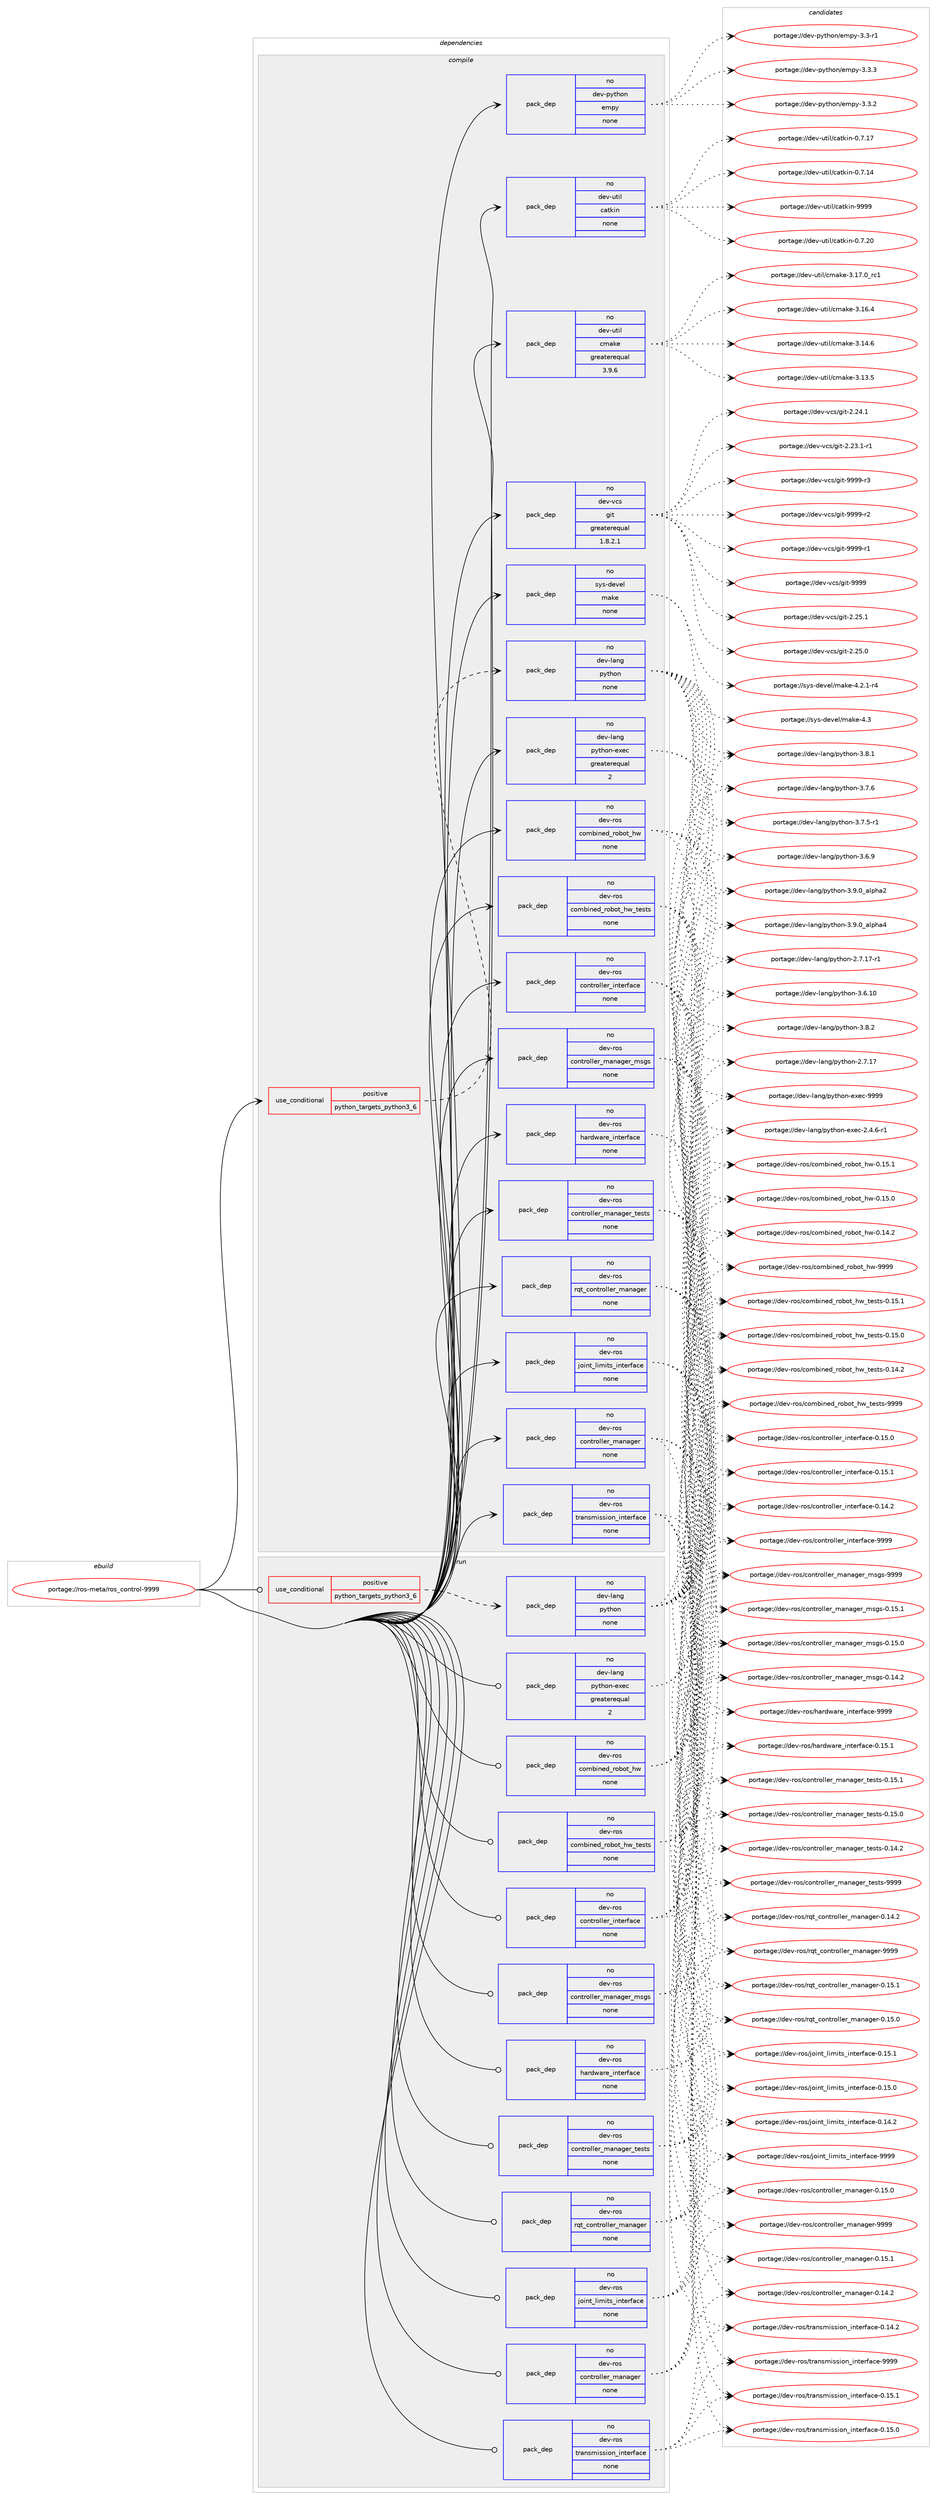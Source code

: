 digraph prolog {

# *************
# Graph options
# *************

newrank=true;
concentrate=true;
compound=true;
graph [rankdir=LR,fontname=Helvetica,fontsize=10,ranksep=1.5];#, ranksep=2.5, nodesep=0.2];
edge  [arrowhead=vee];
node  [fontname=Helvetica,fontsize=10];

# **********
# The ebuild
# **********

subgraph cluster_leftcol {
color=gray;
rank=same;
label=<<i>ebuild</i>>;
id [label="portage://ros-meta/ros_control-9999", color=red, width=4, href="../ros-meta/ros_control-9999.svg"];
}

# ****************
# The dependencies
# ****************

subgraph cluster_midcol {
color=gray;
label=<<i>dependencies</i>>;
subgraph cluster_compile {
fillcolor="#eeeeee";
style=filled;
label=<<i>compile</i>>;
subgraph cond12067 {
dependency60059 [label=<<TABLE BORDER="0" CELLBORDER="1" CELLSPACING="0" CELLPADDING="4"><TR><TD ROWSPAN="3" CELLPADDING="10">use_conditional</TD></TR><TR><TD>positive</TD></TR><TR><TD>python_targets_python3_6</TD></TR></TABLE>>, shape=none, color=red];
subgraph pack46718 {
dependency60060 [label=<<TABLE BORDER="0" CELLBORDER="1" CELLSPACING="0" CELLPADDING="4" WIDTH="220"><TR><TD ROWSPAN="6" CELLPADDING="30">pack_dep</TD></TR><TR><TD WIDTH="110">no</TD></TR><TR><TD>dev-lang</TD></TR><TR><TD>python</TD></TR><TR><TD>none</TD></TR><TR><TD></TD></TR></TABLE>>, shape=none, color=blue];
}
dependency60059:e -> dependency60060:w [weight=20,style="dashed",arrowhead="vee"];
}
id:e -> dependency60059:w [weight=20,style="solid",arrowhead="vee"];
subgraph pack46719 {
dependency60061 [label=<<TABLE BORDER="0" CELLBORDER="1" CELLSPACING="0" CELLPADDING="4" WIDTH="220"><TR><TD ROWSPAN="6" CELLPADDING="30">pack_dep</TD></TR><TR><TD WIDTH="110">no</TD></TR><TR><TD>dev-lang</TD></TR><TR><TD>python-exec</TD></TR><TR><TD>greaterequal</TD></TR><TR><TD>2</TD></TR></TABLE>>, shape=none, color=blue];
}
id:e -> dependency60061:w [weight=20,style="solid",arrowhead="vee"];
subgraph pack46720 {
dependency60062 [label=<<TABLE BORDER="0" CELLBORDER="1" CELLSPACING="0" CELLPADDING="4" WIDTH="220"><TR><TD ROWSPAN="6" CELLPADDING="30">pack_dep</TD></TR><TR><TD WIDTH="110">no</TD></TR><TR><TD>dev-python</TD></TR><TR><TD>empy</TD></TR><TR><TD>none</TD></TR><TR><TD></TD></TR></TABLE>>, shape=none, color=blue];
}
id:e -> dependency60062:w [weight=20,style="solid",arrowhead="vee"];
subgraph pack46721 {
dependency60063 [label=<<TABLE BORDER="0" CELLBORDER="1" CELLSPACING="0" CELLPADDING="4" WIDTH="220"><TR><TD ROWSPAN="6" CELLPADDING="30">pack_dep</TD></TR><TR><TD WIDTH="110">no</TD></TR><TR><TD>dev-ros</TD></TR><TR><TD>combined_robot_hw</TD></TR><TR><TD>none</TD></TR><TR><TD></TD></TR></TABLE>>, shape=none, color=blue];
}
id:e -> dependency60063:w [weight=20,style="solid",arrowhead="vee"];
subgraph pack46722 {
dependency60064 [label=<<TABLE BORDER="0" CELLBORDER="1" CELLSPACING="0" CELLPADDING="4" WIDTH="220"><TR><TD ROWSPAN="6" CELLPADDING="30">pack_dep</TD></TR><TR><TD WIDTH="110">no</TD></TR><TR><TD>dev-ros</TD></TR><TR><TD>combined_robot_hw_tests</TD></TR><TR><TD>none</TD></TR><TR><TD></TD></TR></TABLE>>, shape=none, color=blue];
}
id:e -> dependency60064:w [weight=20,style="solid",arrowhead="vee"];
subgraph pack46723 {
dependency60065 [label=<<TABLE BORDER="0" CELLBORDER="1" CELLSPACING="0" CELLPADDING="4" WIDTH="220"><TR><TD ROWSPAN="6" CELLPADDING="30">pack_dep</TD></TR><TR><TD WIDTH="110">no</TD></TR><TR><TD>dev-ros</TD></TR><TR><TD>controller_interface</TD></TR><TR><TD>none</TD></TR><TR><TD></TD></TR></TABLE>>, shape=none, color=blue];
}
id:e -> dependency60065:w [weight=20,style="solid",arrowhead="vee"];
subgraph pack46724 {
dependency60066 [label=<<TABLE BORDER="0" CELLBORDER="1" CELLSPACING="0" CELLPADDING="4" WIDTH="220"><TR><TD ROWSPAN="6" CELLPADDING="30">pack_dep</TD></TR><TR><TD WIDTH="110">no</TD></TR><TR><TD>dev-ros</TD></TR><TR><TD>controller_manager</TD></TR><TR><TD>none</TD></TR><TR><TD></TD></TR></TABLE>>, shape=none, color=blue];
}
id:e -> dependency60066:w [weight=20,style="solid",arrowhead="vee"];
subgraph pack46725 {
dependency60067 [label=<<TABLE BORDER="0" CELLBORDER="1" CELLSPACING="0" CELLPADDING="4" WIDTH="220"><TR><TD ROWSPAN="6" CELLPADDING="30">pack_dep</TD></TR><TR><TD WIDTH="110">no</TD></TR><TR><TD>dev-ros</TD></TR><TR><TD>controller_manager_msgs</TD></TR><TR><TD>none</TD></TR><TR><TD></TD></TR></TABLE>>, shape=none, color=blue];
}
id:e -> dependency60067:w [weight=20,style="solid",arrowhead="vee"];
subgraph pack46726 {
dependency60068 [label=<<TABLE BORDER="0" CELLBORDER="1" CELLSPACING="0" CELLPADDING="4" WIDTH="220"><TR><TD ROWSPAN="6" CELLPADDING="30">pack_dep</TD></TR><TR><TD WIDTH="110">no</TD></TR><TR><TD>dev-ros</TD></TR><TR><TD>controller_manager_tests</TD></TR><TR><TD>none</TD></TR><TR><TD></TD></TR></TABLE>>, shape=none, color=blue];
}
id:e -> dependency60068:w [weight=20,style="solid",arrowhead="vee"];
subgraph pack46727 {
dependency60069 [label=<<TABLE BORDER="0" CELLBORDER="1" CELLSPACING="0" CELLPADDING="4" WIDTH="220"><TR><TD ROWSPAN="6" CELLPADDING="30">pack_dep</TD></TR><TR><TD WIDTH="110">no</TD></TR><TR><TD>dev-ros</TD></TR><TR><TD>hardware_interface</TD></TR><TR><TD>none</TD></TR><TR><TD></TD></TR></TABLE>>, shape=none, color=blue];
}
id:e -> dependency60069:w [weight=20,style="solid",arrowhead="vee"];
subgraph pack46728 {
dependency60070 [label=<<TABLE BORDER="0" CELLBORDER="1" CELLSPACING="0" CELLPADDING="4" WIDTH="220"><TR><TD ROWSPAN="6" CELLPADDING="30">pack_dep</TD></TR><TR><TD WIDTH="110">no</TD></TR><TR><TD>dev-ros</TD></TR><TR><TD>joint_limits_interface</TD></TR><TR><TD>none</TD></TR><TR><TD></TD></TR></TABLE>>, shape=none, color=blue];
}
id:e -> dependency60070:w [weight=20,style="solid",arrowhead="vee"];
subgraph pack46729 {
dependency60071 [label=<<TABLE BORDER="0" CELLBORDER="1" CELLSPACING="0" CELLPADDING="4" WIDTH="220"><TR><TD ROWSPAN="6" CELLPADDING="30">pack_dep</TD></TR><TR><TD WIDTH="110">no</TD></TR><TR><TD>dev-ros</TD></TR><TR><TD>rqt_controller_manager</TD></TR><TR><TD>none</TD></TR><TR><TD></TD></TR></TABLE>>, shape=none, color=blue];
}
id:e -> dependency60071:w [weight=20,style="solid",arrowhead="vee"];
subgraph pack46730 {
dependency60072 [label=<<TABLE BORDER="0" CELLBORDER="1" CELLSPACING="0" CELLPADDING="4" WIDTH="220"><TR><TD ROWSPAN="6" CELLPADDING="30">pack_dep</TD></TR><TR><TD WIDTH="110">no</TD></TR><TR><TD>dev-ros</TD></TR><TR><TD>transmission_interface</TD></TR><TR><TD>none</TD></TR><TR><TD></TD></TR></TABLE>>, shape=none, color=blue];
}
id:e -> dependency60072:w [weight=20,style="solid",arrowhead="vee"];
subgraph pack46731 {
dependency60073 [label=<<TABLE BORDER="0" CELLBORDER="1" CELLSPACING="0" CELLPADDING="4" WIDTH="220"><TR><TD ROWSPAN="6" CELLPADDING="30">pack_dep</TD></TR><TR><TD WIDTH="110">no</TD></TR><TR><TD>dev-util</TD></TR><TR><TD>catkin</TD></TR><TR><TD>none</TD></TR><TR><TD></TD></TR></TABLE>>, shape=none, color=blue];
}
id:e -> dependency60073:w [weight=20,style="solid",arrowhead="vee"];
subgraph pack46732 {
dependency60074 [label=<<TABLE BORDER="0" CELLBORDER="1" CELLSPACING="0" CELLPADDING="4" WIDTH="220"><TR><TD ROWSPAN="6" CELLPADDING="30">pack_dep</TD></TR><TR><TD WIDTH="110">no</TD></TR><TR><TD>dev-util</TD></TR><TR><TD>cmake</TD></TR><TR><TD>greaterequal</TD></TR><TR><TD>3.9.6</TD></TR></TABLE>>, shape=none, color=blue];
}
id:e -> dependency60074:w [weight=20,style="solid",arrowhead="vee"];
subgraph pack46733 {
dependency60075 [label=<<TABLE BORDER="0" CELLBORDER="1" CELLSPACING="0" CELLPADDING="4" WIDTH="220"><TR><TD ROWSPAN="6" CELLPADDING="30">pack_dep</TD></TR><TR><TD WIDTH="110">no</TD></TR><TR><TD>dev-vcs</TD></TR><TR><TD>git</TD></TR><TR><TD>greaterequal</TD></TR><TR><TD>1.8.2.1</TD></TR></TABLE>>, shape=none, color=blue];
}
id:e -> dependency60075:w [weight=20,style="solid",arrowhead="vee"];
subgraph pack46734 {
dependency60076 [label=<<TABLE BORDER="0" CELLBORDER="1" CELLSPACING="0" CELLPADDING="4" WIDTH="220"><TR><TD ROWSPAN="6" CELLPADDING="30">pack_dep</TD></TR><TR><TD WIDTH="110">no</TD></TR><TR><TD>sys-devel</TD></TR><TR><TD>make</TD></TR><TR><TD>none</TD></TR><TR><TD></TD></TR></TABLE>>, shape=none, color=blue];
}
id:e -> dependency60076:w [weight=20,style="solid",arrowhead="vee"];
}
subgraph cluster_compileandrun {
fillcolor="#eeeeee";
style=filled;
label=<<i>compile and run</i>>;
}
subgraph cluster_run {
fillcolor="#eeeeee";
style=filled;
label=<<i>run</i>>;
subgraph cond12068 {
dependency60077 [label=<<TABLE BORDER="0" CELLBORDER="1" CELLSPACING="0" CELLPADDING="4"><TR><TD ROWSPAN="3" CELLPADDING="10">use_conditional</TD></TR><TR><TD>positive</TD></TR><TR><TD>python_targets_python3_6</TD></TR></TABLE>>, shape=none, color=red];
subgraph pack46735 {
dependency60078 [label=<<TABLE BORDER="0" CELLBORDER="1" CELLSPACING="0" CELLPADDING="4" WIDTH="220"><TR><TD ROWSPAN="6" CELLPADDING="30">pack_dep</TD></TR><TR><TD WIDTH="110">no</TD></TR><TR><TD>dev-lang</TD></TR><TR><TD>python</TD></TR><TR><TD>none</TD></TR><TR><TD></TD></TR></TABLE>>, shape=none, color=blue];
}
dependency60077:e -> dependency60078:w [weight=20,style="dashed",arrowhead="vee"];
}
id:e -> dependency60077:w [weight=20,style="solid",arrowhead="odot"];
subgraph pack46736 {
dependency60079 [label=<<TABLE BORDER="0" CELLBORDER="1" CELLSPACING="0" CELLPADDING="4" WIDTH="220"><TR><TD ROWSPAN="6" CELLPADDING="30">pack_dep</TD></TR><TR><TD WIDTH="110">no</TD></TR><TR><TD>dev-lang</TD></TR><TR><TD>python-exec</TD></TR><TR><TD>greaterequal</TD></TR><TR><TD>2</TD></TR></TABLE>>, shape=none, color=blue];
}
id:e -> dependency60079:w [weight=20,style="solid",arrowhead="odot"];
subgraph pack46737 {
dependency60080 [label=<<TABLE BORDER="0" CELLBORDER="1" CELLSPACING="0" CELLPADDING="4" WIDTH="220"><TR><TD ROWSPAN="6" CELLPADDING="30">pack_dep</TD></TR><TR><TD WIDTH="110">no</TD></TR><TR><TD>dev-ros</TD></TR><TR><TD>combined_robot_hw</TD></TR><TR><TD>none</TD></TR><TR><TD></TD></TR></TABLE>>, shape=none, color=blue];
}
id:e -> dependency60080:w [weight=20,style="solid",arrowhead="odot"];
subgraph pack46738 {
dependency60081 [label=<<TABLE BORDER="0" CELLBORDER="1" CELLSPACING="0" CELLPADDING="4" WIDTH="220"><TR><TD ROWSPAN="6" CELLPADDING="30">pack_dep</TD></TR><TR><TD WIDTH="110">no</TD></TR><TR><TD>dev-ros</TD></TR><TR><TD>combined_robot_hw_tests</TD></TR><TR><TD>none</TD></TR><TR><TD></TD></TR></TABLE>>, shape=none, color=blue];
}
id:e -> dependency60081:w [weight=20,style="solid",arrowhead="odot"];
subgraph pack46739 {
dependency60082 [label=<<TABLE BORDER="0" CELLBORDER="1" CELLSPACING="0" CELLPADDING="4" WIDTH="220"><TR><TD ROWSPAN="6" CELLPADDING="30">pack_dep</TD></TR><TR><TD WIDTH="110">no</TD></TR><TR><TD>dev-ros</TD></TR><TR><TD>controller_interface</TD></TR><TR><TD>none</TD></TR><TR><TD></TD></TR></TABLE>>, shape=none, color=blue];
}
id:e -> dependency60082:w [weight=20,style="solid",arrowhead="odot"];
subgraph pack46740 {
dependency60083 [label=<<TABLE BORDER="0" CELLBORDER="1" CELLSPACING="0" CELLPADDING="4" WIDTH="220"><TR><TD ROWSPAN="6" CELLPADDING="30">pack_dep</TD></TR><TR><TD WIDTH="110">no</TD></TR><TR><TD>dev-ros</TD></TR><TR><TD>controller_manager</TD></TR><TR><TD>none</TD></TR><TR><TD></TD></TR></TABLE>>, shape=none, color=blue];
}
id:e -> dependency60083:w [weight=20,style="solid",arrowhead="odot"];
subgraph pack46741 {
dependency60084 [label=<<TABLE BORDER="0" CELLBORDER="1" CELLSPACING="0" CELLPADDING="4" WIDTH="220"><TR><TD ROWSPAN="6" CELLPADDING="30">pack_dep</TD></TR><TR><TD WIDTH="110">no</TD></TR><TR><TD>dev-ros</TD></TR><TR><TD>controller_manager_msgs</TD></TR><TR><TD>none</TD></TR><TR><TD></TD></TR></TABLE>>, shape=none, color=blue];
}
id:e -> dependency60084:w [weight=20,style="solid",arrowhead="odot"];
subgraph pack46742 {
dependency60085 [label=<<TABLE BORDER="0" CELLBORDER="1" CELLSPACING="0" CELLPADDING="4" WIDTH="220"><TR><TD ROWSPAN="6" CELLPADDING="30">pack_dep</TD></TR><TR><TD WIDTH="110">no</TD></TR><TR><TD>dev-ros</TD></TR><TR><TD>controller_manager_tests</TD></TR><TR><TD>none</TD></TR><TR><TD></TD></TR></TABLE>>, shape=none, color=blue];
}
id:e -> dependency60085:w [weight=20,style="solid",arrowhead="odot"];
subgraph pack46743 {
dependency60086 [label=<<TABLE BORDER="0" CELLBORDER="1" CELLSPACING="0" CELLPADDING="4" WIDTH="220"><TR><TD ROWSPAN="6" CELLPADDING="30">pack_dep</TD></TR><TR><TD WIDTH="110">no</TD></TR><TR><TD>dev-ros</TD></TR><TR><TD>hardware_interface</TD></TR><TR><TD>none</TD></TR><TR><TD></TD></TR></TABLE>>, shape=none, color=blue];
}
id:e -> dependency60086:w [weight=20,style="solid",arrowhead="odot"];
subgraph pack46744 {
dependency60087 [label=<<TABLE BORDER="0" CELLBORDER="1" CELLSPACING="0" CELLPADDING="4" WIDTH="220"><TR><TD ROWSPAN="6" CELLPADDING="30">pack_dep</TD></TR><TR><TD WIDTH="110">no</TD></TR><TR><TD>dev-ros</TD></TR><TR><TD>joint_limits_interface</TD></TR><TR><TD>none</TD></TR><TR><TD></TD></TR></TABLE>>, shape=none, color=blue];
}
id:e -> dependency60087:w [weight=20,style="solid",arrowhead="odot"];
subgraph pack46745 {
dependency60088 [label=<<TABLE BORDER="0" CELLBORDER="1" CELLSPACING="0" CELLPADDING="4" WIDTH="220"><TR><TD ROWSPAN="6" CELLPADDING="30">pack_dep</TD></TR><TR><TD WIDTH="110">no</TD></TR><TR><TD>dev-ros</TD></TR><TR><TD>rqt_controller_manager</TD></TR><TR><TD>none</TD></TR><TR><TD></TD></TR></TABLE>>, shape=none, color=blue];
}
id:e -> dependency60088:w [weight=20,style="solid",arrowhead="odot"];
subgraph pack46746 {
dependency60089 [label=<<TABLE BORDER="0" CELLBORDER="1" CELLSPACING="0" CELLPADDING="4" WIDTH="220"><TR><TD ROWSPAN="6" CELLPADDING="30">pack_dep</TD></TR><TR><TD WIDTH="110">no</TD></TR><TR><TD>dev-ros</TD></TR><TR><TD>transmission_interface</TD></TR><TR><TD>none</TD></TR><TR><TD></TD></TR></TABLE>>, shape=none, color=blue];
}
id:e -> dependency60089:w [weight=20,style="solid",arrowhead="odot"];
}
}

# **************
# The candidates
# **************

subgraph cluster_choices {
rank=same;
color=gray;
label=<<i>candidates</i>>;

subgraph choice46718 {
color=black;
nodesep=1;
choice10010111845108971101034711212111610411111045514657464895971081121049752 [label="portage://dev-lang/python-3.9.0_alpha4", color=red, width=4,href="../dev-lang/python-3.9.0_alpha4.svg"];
choice10010111845108971101034711212111610411111045514657464895971081121049750 [label="portage://dev-lang/python-3.9.0_alpha2", color=red, width=4,href="../dev-lang/python-3.9.0_alpha2.svg"];
choice100101118451089711010347112121116104111110455146564650 [label="portage://dev-lang/python-3.8.2", color=red, width=4,href="../dev-lang/python-3.8.2.svg"];
choice100101118451089711010347112121116104111110455146564649 [label="portage://dev-lang/python-3.8.1", color=red, width=4,href="../dev-lang/python-3.8.1.svg"];
choice100101118451089711010347112121116104111110455146554654 [label="portage://dev-lang/python-3.7.6", color=red, width=4,href="../dev-lang/python-3.7.6.svg"];
choice1001011184510897110103471121211161041111104551465546534511449 [label="portage://dev-lang/python-3.7.5-r1", color=red, width=4,href="../dev-lang/python-3.7.5-r1.svg"];
choice100101118451089711010347112121116104111110455146544657 [label="portage://dev-lang/python-3.6.9", color=red, width=4,href="../dev-lang/python-3.6.9.svg"];
choice10010111845108971101034711212111610411111045514654464948 [label="portage://dev-lang/python-3.6.10", color=red, width=4,href="../dev-lang/python-3.6.10.svg"];
choice100101118451089711010347112121116104111110455046554649554511449 [label="portage://dev-lang/python-2.7.17-r1", color=red, width=4,href="../dev-lang/python-2.7.17-r1.svg"];
choice10010111845108971101034711212111610411111045504655464955 [label="portage://dev-lang/python-2.7.17", color=red, width=4,href="../dev-lang/python-2.7.17.svg"];
dependency60060:e -> choice10010111845108971101034711212111610411111045514657464895971081121049752:w [style=dotted,weight="100"];
dependency60060:e -> choice10010111845108971101034711212111610411111045514657464895971081121049750:w [style=dotted,weight="100"];
dependency60060:e -> choice100101118451089711010347112121116104111110455146564650:w [style=dotted,weight="100"];
dependency60060:e -> choice100101118451089711010347112121116104111110455146564649:w [style=dotted,weight="100"];
dependency60060:e -> choice100101118451089711010347112121116104111110455146554654:w [style=dotted,weight="100"];
dependency60060:e -> choice1001011184510897110103471121211161041111104551465546534511449:w [style=dotted,weight="100"];
dependency60060:e -> choice100101118451089711010347112121116104111110455146544657:w [style=dotted,weight="100"];
dependency60060:e -> choice10010111845108971101034711212111610411111045514654464948:w [style=dotted,weight="100"];
dependency60060:e -> choice100101118451089711010347112121116104111110455046554649554511449:w [style=dotted,weight="100"];
dependency60060:e -> choice10010111845108971101034711212111610411111045504655464955:w [style=dotted,weight="100"];
}
subgraph choice46719 {
color=black;
nodesep=1;
choice10010111845108971101034711212111610411111045101120101994557575757 [label="portage://dev-lang/python-exec-9999", color=red, width=4,href="../dev-lang/python-exec-9999.svg"];
choice10010111845108971101034711212111610411111045101120101994550465246544511449 [label="portage://dev-lang/python-exec-2.4.6-r1", color=red, width=4,href="../dev-lang/python-exec-2.4.6-r1.svg"];
dependency60061:e -> choice10010111845108971101034711212111610411111045101120101994557575757:w [style=dotted,weight="100"];
dependency60061:e -> choice10010111845108971101034711212111610411111045101120101994550465246544511449:w [style=dotted,weight="100"];
}
subgraph choice46720 {
color=black;
nodesep=1;
choice1001011184511212111610411111047101109112121455146514651 [label="portage://dev-python/empy-3.3.3", color=red, width=4,href="../dev-python/empy-3.3.3.svg"];
choice1001011184511212111610411111047101109112121455146514650 [label="portage://dev-python/empy-3.3.2", color=red, width=4,href="../dev-python/empy-3.3.2.svg"];
choice1001011184511212111610411111047101109112121455146514511449 [label="portage://dev-python/empy-3.3-r1", color=red, width=4,href="../dev-python/empy-3.3-r1.svg"];
dependency60062:e -> choice1001011184511212111610411111047101109112121455146514651:w [style=dotted,weight="100"];
dependency60062:e -> choice1001011184511212111610411111047101109112121455146514650:w [style=dotted,weight="100"];
dependency60062:e -> choice1001011184511212111610411111047101109112121455146514511449:w [style=dotted,weight="100"];
}
subgraph choice46721 {
color=black;
nodesep=1;
choice100101118451141111154799111109981051101011009511411198111116951041194557575757 [label="portage://dev-ros/combined_robot_hw-9999", color=red, width=4,href="../dev-ros/combined_robot_hw-9999.svg"];
choice1001011184511411111547991111099810511010110095114111981111169510411945484649534649 [label="portage://dev-ros/combined_robot_hw-0.15.1", color=red, width=4,href="../dev-ros/combined_robot_hw-0.15.1.svg"];
choice1001011184511411111547991111099810511010110095114111981111169510411945484649534648 [label="portage://dev-ros/combined_robot_hw-0.15.0", color=red, width=4,href="../dev-ros/combined_robot_hw-0.15.0.svg"];
choice1001011184511411111547991111099810511010110095114111981111169510411945484649524650 [label="portage://dev-ros/combined_robot_hw-0.14.2", color=red, width=4,href="../dev-ros/combined_robot_hw-0.14.2.svg"];
dependency60063:e -> choice100101118451141111154799111109981051101011009511411198111116951041194557575757:w [style=dotted,weight="100"];
dependency60063:e -> choice1001011184511411111547991111099810511010110095114111981111169510411945484649534649:w [style=dotted,weight="100"];
dependency60063:e -> choice1001011184511411111547991111099810511010110095114111981111169510411945484649534648:w [style=dotted,weight="100"];
dependency60063:e -> choice1001011184511411111547991111099810511010110095114111981111169510411945484649524650:w [style=dotted,weight="100"];
}
subgraph choice46722 {
color=black;
nodesep=1;
choice10010111845114111115479911110998105110101100951141119811111695104119951161011151161154557575757 [label="portage://dev-ros/combined_robot_hw_tests-9999", color=red, width=4,href="../dev-ros/combined_robot_hw_tests-9999.svg"];
choice100101118451141111154799111109981051101011009511411198111116951041199511610111511611545484649534649 [label="portage://dev-ros/combined_robot_hw_tests-0.15.1", color=red, width=4,href="../dev-ros/combined_robot_hw_tests-0.15.1.svg"];
choice100101118451141111154799111109981051101011009511411198111116951041199511610111511611545484649534648 [label="portage://dev-ros/combined_robot_hw_tests-0.15.0", color=red, width=4,href="../dev-ros/combined_robot_hw_tests-0.15.0.svg"];
choice100101118451141111154799111109981051101011009511411198111116951041199511610111511611545484649524650 [label="portage://dev-ros/combined_robot_hw_tests-0.14.2", color=red, width=4,href="../dev-ros/combined_robot_hw_tests-0.14.2.svg"];
dependency60064:e -> choice10010111845114111115479911110998105110101100951141119811111695104119951161011151161154557575757:w [style=dotted,weight="100"];
dependency60064:e -> choice100101118451141111154799111109981051101011009511411198111116951041199511610111511611545484649534649:w [style=dotted,weight="100"];
dependency60064:e -> choice100101118451141111154799111109981051101011009511411198111116951041199511610111511611545484649534648:w [style=dotted,weight="100"];
dependency60064:e -> choice100101118451141111154799111109981051101011009511411198111116951041199511610111511611545484649524650:w [style=dotted,weight="100"];
}
subgraph choice46723 {
color=black;
nodesep=1;
choice1001011184511411111547991111101161141111081081011149510511011610111410297991014557575757 [label="portage://dev-ros/controller_interface-9999", color=red, width=4,href="../dev-ros/controller_interface-9999.svg"];
choice10010111845114111115479911111011611411110810810111495105110116101114102979910145484649534649 [label="portage://dev-ros/controller_interface-0.15.1", color=red, width=4,href="../dev-ros/controller_interface-0.15.1.svg"];
choice10010111845114111115479911111011611411110810810111495105110116101114102979910145484649534648 [label="portage://dev-ros/controller_interface-0.15.0", color=red, width=4,href="../dev-ros/controller_interface-0.15.0.svg"];
choice10010111845114111115479911111011611411110810810111495105110116101114102979910145484649524650 [label="portage://dev-ros/controller_interface-0.14.2", color=red, width=4,href="../dev-ros/controller_interface-0.14.2.svg"];
dependency60065:e -> choice1001011184511411111547991111101161141111081081011149510511011610111410297991014557575757:w [style=dotted,weight="100"];
dependency60065:e -> choice10010111845114111115479911111011611411110810810111495105110116101114102979910145484649534649:w [style=dotted,weight="100"];
dependency60065:e -> choice10010111845114111115479911111011611411110810810111495105110116101114102979910145484649534648:w [style=dotted,weight="100"];
dependency60065:e -> choice10010111845114111115479911111011611411110810810111495105110116101114102979910145484649524650:w [style=dotted,weight="100"];
}
subgraph choice46724 {
color=black;
nodesep=1;
choice1001011184511411111547991111101161141111081081011149510997110971031011144557575757 [label="portage://dev-ros/controller_manager-9999", color=red, width=4,href="../dev-ros/controller_manager-9999.svg"];
choice10010111845114111115479911111011611411110810810111495109971109710310111445484649534649 [label="portage://dev-ros/controller_manager-0.15.1", color=red, width=4,href="../dev-ros/controller_manager-0.15.1.svg"];
choice10010111845114111115479911111011611411110810810111495109971109710310111445484649534648 [label="portage://dev-ros/controller_manager-0.15.0", color=red, width=4,href="../dev-ros/controller_manager-0.15.0.svg"];
choice10010111845114111115479911111011611411110810810111495109971109710310111445484649524650 [label="portage://dev-ros/controller_manager-0.14.2", color=red, width=4,href="../dev-ros/controller_manager-0.14.2.svg"];
dependency60066:e -> choice1001011184511411111547991111101161141111081081011149510997110971031011144557575757:w [style=dotted,weight="100"];
dependency60066:e -> choice10010111845114111115479911111011611411110810810111495109971109710310111445484649534649:w [style=dotted,weight="100"];
dependency60066:e -> choice10010111845114111115479911111011611411110810810111495109971109710310111445484649534648:w [style=dotted,weight="100"];
dependency60066:e -> choice10010111845114111115479911111011611411110810810111495109971109710310111445484649524650:w [style=dotted,weight="100"];
}
subgraph choice46725 {
color=black;
nodesep=1;
choice100101118451141111154799111110116114111108108101114951099711097103101114951091151031154557575757 [label="portage://dev-ros/controller_manager_msgs-9999", color=red, width=4,href="../dev-ros/controller_manager_msgs-9999.svg"];
choice1001011184511411111547991111101161141111081081011149510997110971031011149510911510311545484649534649 [label="portage://dev-ros/controller_manager_msgs-0.15.1", color=red, width=4,href="../dev-ros/controller_manager_msgs-0.15.1.svg"];
choice1001011184511411111547991111101161141111081081011149510997110971031011149510911510311545484649534648 [label="portage://dev-ros/controller_manager_msgs-0.15.0", color=red, width=4,href="../dev-ros/controller_manager_msgs-0.15.0.svg"];
choice1001011184511411111547991111101161141111081081011149510997110971031011149510911510311545484649524650 [label="portage://dev-ros/controller_manager_msgs-0.14.2", color=red, width=4,href="../dev-ros/controller_manager_msgs-0.14.2.svg"];
dependency60067:e -> choice100101118451141111154799111110116114111108108101114951099711097103101114951091151031154557575757:w [style=dotted,weight="100"];
dependency60067:e -> choice1001011184511411111547991111101161141111081081011149510997110971031011149510911510311545484649534649:w [style=dotted,weight="100"];
dependency60067:e -> choice1001011184511411111547991111101161141111081081011149510997110971031011149510911510311545484649534648:w [style=dotted,weight="100"];
dependency60067:e -> choice1001011184511411111547991111101161141111081081011149510997110971031011149510911510311545484649524650:w [style=dotted,weight="100"];
}
subgraph choice46726 {
color=black;
nodesep=1;
choice100101118451141111154799111110116114111108108101114951099711097103101114951161011151161154557575757 [label="portage://dev-ros/controller_manager_tests-9999", color=red, width=4,href="../dev-ros/controller_manager_tests-9999.svg"];
choice1001011184511411111547991111101161141111081081011149510997110971031011149511610111511611545484649534649 [label="portage://dev-ros/controller_manager_tests-0.15.1", color=red, width=4,href="../dev-ros/controller_manager_tests-0.15.1.svg"];
choice1001011184511411111547991111101161141111081081011149510997110971031011149511610111511611545484649534648 [label="portage://dev-ros/controller_manager_tests-0.15.0", color=red, width=4,href="../dev-ros/controller_manager_tests-0.15.0.svg"];
choice1001011184511411111547991111101161141111081081011149510997110971031011149511610111511611545484649524650 [label="portage://dev-ros/controller_manager_tests-0.14.2", color=red, width=4,href="../dev-ros/controller_manager_tests-0.14.2.svg"];
dependency60068:e -> choice100101118451141111154799111110116114111108108101114951099711097103101114951161011151161154557575757:w [style=dotted,weight="100"];
dependency60068:e -> choice1001011184511411111547991111101161141111081081011149510997110971031011149511610111511611545484649534649:w [style=dotted,weight="100"];
dependency60068:e -> choice1001011184511411111547991111101161141111081081011149510997110971031011149511610111511611545484649534648:w [style=dotted,weight="100"];
dependency60068:e -> choice1001011184511411111547991111101161141111081081011149510997110971031011149511610111511611545484649524650:w [style=dotted,weight="100"];
}
subgraph choice46727 {
color=black;
nodesep=1;
choice100101118451141111154710497114100119971141019510511011610111410297991014557575757 [label="portage://dev-ros/hardware_interface-9999", color=red, width=4,href="../dev-ros/hardware_interface-9999.svg"];
choice1001011184511411111547104971141001199711410195105110116101114102979910145484649534649 [label="portage://dev-ros/hardware_interface-0.15.1", color=red, width=4,href="../dev-ros/hardware_interface-0.15.1.svg"];
dependency60069:e -> choice100101118451141111154710497114100119971141019510511011610111410297991014557575757:w [style=dotted,weight="100"];
dependency60069:e -> choice1001011184511411111547104971141001199711410195105110116101114102979910145484649534649:w [style=dotted,weight="100"];
}
subgraph choice46728 {
color=black;
nodesep=1;
choice1001011184511411111547106111105110116951081051091051161159510511011610111410297991014557575757 [label="portage://dev-ros/joint_limits_interface-9999", color=red, width=4,href="../dev-ros/joint_limits_interface-9999.svg"];
choice10010111845114111115471061111051101169510810510910511611595105110116101114102979910145484649534649 [label="portage://dev-ros/joint_limits_interface-0.15.1", color=red, width=4,href="../dev-ros/joint_limits_interface-0.15.1.svg"];
choice10010111845114111115471061111051101169510810510910511611595105110116101114102979910145484649534648 [label="portage://dev-ros/joint_limits_interface-0.15.0", color=red, width=4,href="../dev-ros/joint_limits_interface-0.15.0.svg"];
choice10010111845114111115471061111051101169510810510910511611595105110116101114102979910145484649524650 [label="portage://dev-ros/joint_limits_interface-0.14.2", color=red, width=4,href="../dev-ros/joint_limits_interface-0.14.2.svg"];
dependency60070:e -> choice1001011184511411111547106111105110116951081051091051161159510511011610111410297991014557575757:w [style=dotted,weight="100"];
dependency60070:e -> choice10010111845114111115471061111051101169510810510910511611595105110116101114102979910145484649534649:w [style=dotted,weight="100"];
dependency60070:e -> choice10010111845114111115471061111051101169510810510910511611595105110116101114102979910145484649534648:w [style=dotted,weight="100"];
dependency60070:e -> choice10010111845114111115471061111051101169510810510910511611595105110116101114102979910145484649524650:w [style=dotted,weight="100"];
}
subgraph choice46729 {
color=black;
nodesep=1;
choice100101118451141111154711411311695991111101161141111081081011149510997110971031011144557575757 [label="portage://dev-ros/rqt_controller_manager-9999", color=red, width=4,href="../dev-ros/rqt_controller_manager-9999.svg"];
choice1001011184511411111547114113116959911111011611411110810810111495109971109710310111445484649534649 [label="portage://dev-ros/rqt_controller_manager-0.15.1", color=red, width=4,href="../dev-ros/rqt_controller_manager-0.15.1.svg"];
choice1001011184511411111547114113116959911111011611411110810810111495109971109710310111445484649534648 [label="portage://dev-ros/rqt_controller_manager-0.15.0", color=red, width=4,href="../dev-ros/rqt_controller_manager-0.15.0.svg"];
choice1001011184511411111547114113116959911111011611411110810810111495109971109710310111445484649524650 [label="portage://dev-ros/rqt_controller_manager-0.14.2", color=red, width=4,href="../dev-ros/rqt_controller_manager-0.14.2.svg"];
dependency60071:e -> choice100101118451141111154711411311695991111101161141111081081011149510997110971031011144557575757:w [style=dotted,weight="100"];
dependency60071:e -> choice1001011184511411111547114113116959911111011611411110810810111495109971109710310111445484649534649:w [style=dotted,weight="100"];
dependency60071:e -> choice1001011184511411111547114113116959911111011611411110810810111495109971109710310111445484649534648:w [style=dotted,weight="100"];
dependency60071:e -> choice1001011184511411111547114113116959911111011611411110810810111495109971109710310111445484649524650:w [style=dotted,weight="100"];
}
subgraph choice46730 {
color=black;
nodesep=1;
choice1001011184511411111547116114971101151091051151151051111109510511011610111410297991014557575757 [label="portage://dev-ros/transmission_interface-9999", color=red, width=4,href="../dev-ros/transmission_interface-9999.svg"];
choice10010111845114111115471161149711011510910511511510511111095105110116101114102979910145484649534649 [label="portage://dev-ros/transmission_interface-0.15.1", color=red, width=4,href="../dev-ros/transmission_interface-0.15.1.svg"];
choice10010111845114111115471161149711011510910511511510511111095105110116101114102979910145484649534648 [label="portage://dev-ros/transmission_interface-0.15.0", color=red, width=4,href="../dev-ros/transmission_interface-0.15.0.svg"];
choice10010111845114111115471161149711011510910511511510511111095105110116101114102979910145484649524650 [label="portage://dev-ros/transmission_interface-0.14.2", color=red, width=4,href="../dev-ros/transmission_interface-0.14.2.svg"];
dependency60072:e -> choice1001011184511411111547116114971101151091051151151051111109510511011610111410297991014557575757:w [style=dotted,weight="100"];
dependency60072:e -> choice10010111845114111115471161149711011510910511511510511111095105110116101114102979910145484649534649:w [style=dotted,weight="100"];
dependency60072:e -> choice10010111845114111115471161149711011510910511511510511111095105110116101114102979910145484649534648:w [style=dotted,weight="100"];
dependency60072:e -> choice10010111845114111115471161149711011510910511511510511111095105110116101114102979910145484649524650:w [style=dotted,weight="100"];
}
subgraph choice46731 {
color=black;
nodesep=1;
choice100101118451171161051084799971161071051104557575757 [label="portage://dev-util/catkin-9999", color=red, width=4,href="../dev-util/catkin-9999.svg"];
choice1001011184511711610510847999711610710511045484655465048 [label="portage://dev-util/catkin-0.7.20", color=red, width=4,href="../dev-util/catkin-0.7.20.svg"];
choice1001011184511711610510847999711610710511045484655464955 [label="portage://dev-util/catkin-0.7.17", color=red, width=4,href="../dev-util/catkin-0.7.17.svg"];
choice1001011184511711610510847999711610710511045484655464952 [label="portage://dev-util/catkin-0.7.14", color=red, width=4,href="../dev-util/catkin-0.7.14.svg"];
dependency60073:e -> choice100101118451171161051084799971161071051104557575757:w [style=dotted,weight="100"];
dependency60073:e -> choice1001011184511711610510847999711610710511045484655465048:w [style=dotted,weight="100"];
dependency60073:e -> choice1001011184511711610510847999711610710511045484655464955:w [style=dotted,weight="100"];
dependency60073:e -> choice1001011184511711610510847999711610710511045484655464952:w [style=dotted,weight="100"];
}
subgraph choice46732 {
color=black;
nodesep=1;
choice1001011184511711610510847991099710710145514649554648951149949 [label="portage://dev-util/cmake-3.17.0_rc1", color=red, width=4,href="../dev-util/cmake-3.17.0_rc1.svg"];
choice1001011184511711610510847991099710710145514649544652 [label="portage://dev-util/cmake-3.16.4", color=red, width=4,href="../dev-util/cmake-3.16.4.svg"];
choice1001011184511711610510847991099710710145514649524654 [label="portage://dev-util/cmake-3.14.6", color=red, width=4,href="../dev-util/cmake-3.14.6.svg"];
choice1001011184511711610510847991099710710145514649514653 [label="portage://dev-util/cmake-3.13.5", color=red, width=4,href="../dev-util/cmake-3.13.5.svg"];
dependency60074:e -> choice1001011184511711610510847991099710710145514649554648951149949:w [style=dotted,weight="100"];
dependency60074:e -> choice1001011184511711610510847991099710710145514649544652:w [style=dotted,weight="100"];
dependency60074:e -> choice1001011184511711610510847991099710710145514649524654:w [style=dotted,weight="100"];
dependency60074:e -> choice1001011184511711610510847991099710710145514649514653:w [style=dotted,weight="100"];
}
subgraph choice46733 {
color=black;
nodesep=1;
choice10010111845118991154710310511645575757574511451 [label="portage://dev-vcs/git-9999-r3", color=red, width=4,href="../dev-vcs/git-9999-r3.svg"];
choice10010111845118991154710310511645575757574511450 [label="portage://dev-vcs/git-9999-r2", color=red, width=4,href="../dev-vcs/git-9999-r2.svg"];
choice10010111845118991154710310511645575757574511449 [label="portage://dev-vcs/git-9999-r1", color=red, width=4,href="../dev-vcs/git-9999-r1.svg"];
choice1001011184511899115471031051164557575757 [label="portage://dev-vcs/git-9999", color=red, width=4,href="../dev-vcs/git-9999.svg"];
choice10010111845118991154710310511645504650534649 [label="portage://dev-vcs/git-2.25.1", color=red, width=4,href="../dev-vcs/git-2.25.1.svg"];
choice10010111845118991154710310511645504650534648 [label="portage://dev-vcs/git-2.25.0", color=red, width=4,href="../dev-vcs/git-2.25.0.svg"];
choice10010111845118991154710310511645504650524649 [label="portage://dev-vcs/git-2.24.1", color=red, width=4,href="../dev-vcs/git-2.24.1.svg"];
choice100101118451189911547103105116455046505146494511449 [label="portage://dev-vcs/git-2.23.1-r1", color=red, width=4,href="../dev-vcs/git-2.23.1-r1.svg"];
dependency60075:e -> choice10010111845118991154710310511645575757574511451:w [style=dotted,weight="100"];
dependency60075:e -> choice10010111845118991154710310511645575757574511450:w [style=dotted,weight="100"];
dependency60075:e -> choice10010111845118991154710310511645575757574511449:w [style=dotted,weight="100"];
dependency60075:e -> choice1001011184511899115471031051164557575757:w [style=dotted,weight="100"];
dependency60075:e -> choice10010111845118991154710310511645504650534649:w [style=dotted,weight="100"];
dependency60075:e -> choice10010111845118991154710310511645504650534648:w [style=dotted,weight="100"];
dependency60075:e -> choice10010111845118991154710310511645504650524649:w [style=dotted,weight="100"];
dependency60075:e -> choice100101118451189911547103105116455046505146494511449:w [style=dotted,weight="100"];
}
subgraph choice46734 {
color=black;
nodesep=1;
choice11512111545100101118101108471099710710145524651 [label="portage://sys-devel/make-4.3", color=red, width=4,href="../sys-devel/make-4.3.svg"];
choice1151211154510010111810110847109971071014552465046494511452 [label="portage://sys-devel/make-4.2.1-r4", color=red, width=4,href="../sys-devel/make-4.2.1-r4.svg"];
dependency60076:e -> choice11512111545100101118101108471099710710145524651:w [style=dotted,weight="100"];
dependency60076:e -> choice1151211154510010111810110847109971071014552465046494511452:w [style=dotted,weight="100"];
}
subgraph choice46735 {
color=black;
nodesep=1;
choice10010111845108971101034711212111610411111045514657464895971081121049752 [label="portage://dev-lang/python-3.9.0_alpha4", color=red, width=4,href="../dev-lang/python-3.9.0_alpha4.svg"];
choice10010111845108971101034711212111610411111045514657464895971081121049750 [label="portage://dev-lang/python-3.9.0_alpha2", color=red, width=4,href="../dev-lang/python-3.9.0_alpha2.svg"];
choice100101118451089711010347112121116104111110455146564650 [label="portage://dev-lang/python-3.8.2", color=red, width=4,href="../dev-lang/python-3.8.2.svg"];
choice100101118451089711010347112121116104111110455146564649 [label="portage://dev-lang/python-3.8.1", color=red, width=4,href="../dev-lang/python-3.8.1.svg"];
choice100101118451089711010347112121116104111110455146554654 [label="portage://dev-lang/python-3.7.6", color=red, width=4,href="../dev-lang/python-3.7.6.svg"];
choice1001011184510897110103471121211161041111104551465546534511449 [label="portage://dev-lang/python-3.7.5-r1", color=red, width=4,href="../dev-lang/python-3.7.5-r1.svg"];
choice100101118451089711010347112121116104111110455146544657 [label="portage://dev-lang/python-3.6.9", color=red, width=4,href="../dev-lang/python-3.6.9.svg"];
choice10010111845108971101034711212111610411111045514654464948 [label="portage://dev-lang/python-3.6.10", color=red, width=4,href="../dev-lang/python-3.6.10.svg"];
choice100101118451089711010347112121116104111110455046554649554511449 [label="portage://dev-lang/python-2.7.17-r1", color=red, width=4,href="../dev-lang/python-2.7.17-r1.svg"];
choice10010111845108971101034711212111610411111045504655464955 [label="portage://dev-lang/python-2.7.17", color=red, width=4,href="../dev-lang/python-2.7.17.svg"];
dependency60078:e -> choice10010111845108971101034711212111610411111045514657464895971081121049752:w [style=dotted,weight="100"];
dependency60078:e -> choice10010111845108971101034711212111610411111045514657464895971081121049750:w [style=dotted,weight="100"];
dependency60078:e -> choice100101118451089711010347112121116104111110455146564650:w [style=dotted,weight="100"];
dependency60078:e -> choice100101118451089711010347112121116104111110455146564649:w [style=dotted,weight="100"];
dependency60078:e -> choice100101118451089711010347112121116104111110455146554654:w [style=dotted,weight="100"];
dependency60078:e -> choice1001011184510897110103471121211161041111104551465546534511449:w [style=dotted,weight="100"];
dependency60078:e -> choice100101118451089711010347112121116104111110455146544657:w [style=dotted,weight="100"];
dependency60078:e -> choice10010111845108971101034711212111610411111045514654464948:w [style=dotted,weight="100"];
dependency60078:e -> choice100101118451089711010347112121116104111110455046554649554511449:w [style=dotted,weight="100"];
dependency60078:e -> choice10010111845108971101034711212111610411111045504655464955:w [style=dotted,weight="100"];
}
subgraph choice46736 {
color=black;
nodesep=1;
choice10010111845108971101034711212111610411111045101120101994557575757 [label="portage://dev-lang/python-exec-9999", color=red, width=4,href="../dev-lang/python-exec-9999.svg"];
choice10010111845108971101034711212111610411111045101120101994550465246544511449 [label="portage://dev-lang/python-exec-2.4.6-r1", color=red, width=4,href="../dev-lang/python-exec-2.4.6-r1.svg"];
dependency60079:e -> choice10010111845108971101034711212111610411111045101120101994557575757:w [style=dotted,weight="100"];
dependency60079:e -> choice10010111845108971101034711212111610411111045101120101994550465246544511449:w [style=dotted,weight="100"];
}
subgraph choice46737 {
color=black;
nodesep=1;
choice100101118451141111154799111109981051101011009511411198111116951041194557575757 [label="portage://dev-ros/combined_robot_hw-9999", color=red, width=4,href="../dev-ros/combined_robot_hw-9999.svg"];
choice1001011184511411111547991111099810511010110095114111981111169510411945484649534649 [label="portage://dev-ros/combined_robot_hw-0.15.1", color=red, width=4,href="../dev-ros/combined_robot_hw-0.15.1.svg"];
choice1001011184511411111547991111099810511010110095114111981111169510411945484649534648 [label="portage://dev-ros/combined_robot_hw-0.15.0", color=red, width=4,href="../dev-ros/combined_robot_hw-0.15.0.svg"];
choice1001011184511411111547991111099810511010110095114111981111169510411945484649524650 [label="portage://dev-ros/combined_robot_hw-0.14.2", color=red, width=4,href="../dev-ros/combined_robot_hw-0.14.2.svg"];
dependency60080:e -> choice100101118451141111154799111109981051101011009511411198111116951041194557575757:w [style=dotted,weight="100"];
dependency60080:e -> choice1001011184511411111547991111099810511010110095114111981111169510411945484649534649:w [style=dotted,weight="100"];
dependency60080:e -> choice1001011184511411111547991111099810511010110095114111981111169510411945484649534648:w [style=dotted,weight="100"];
dependency60080:e -> choice1001011184511411111547991111099810511010110095114111981111169510411945484649524650:w [style=dotted,weight="100"];
}
subgraph choice46738 {
color=black;
nodesep=1;
choice10010111845114111115479911110998105110101100951141119811111695104119951161011151161154557575757 [label="portage://dev-ros/combined_robot_hw_tests-9999", color=red, width=4,href="../dev-ros/combined_robot_hw_tests-9999.svg"];
choice100101118451141111154799111109981051101011009511411198111116951041199511610111511611545484649534649 [label="portage://dev-ros/combined_robot_hw_tests-0.15.1", color=red, width=4,href="../dev-ros/combined_robot_hw_tests-0.15.1.svg"];
choice100101118451141111154799111109981051101011009511411198111116951041199511610111511611545484649534648 [label="portage://dev-ros/combined_robot_hw_tests-0.15.0", color=red, width=4,href="../dev-ros/combined_robot_hw_tests-0.15.0.svg"];
choice100101118451141111154799111109981051101011009511411198111116951041199511610111511611545484649524650 [label="portage://dev-ros/combined_robot_hw_tests-0.14.2", color=red, width=4,href="../dev-ros/combined_robot_hw_tests-0.14.2.svg"];
dependency60081:e -> choice10010111845114111115479911110998105110101100951141119811111695104119951161011151161154557575757:w [style=dotted,weight="100"];
dependency60081:e -> choice100101118451141111154799111109981051101011009511411198111116951041199511610111511611545484649534649:w [style=dotted,weight="100"];
dependency60081:e -> choice100101118451141111154799111109981051101011009511411198111116951041199511610111511611545484649534648:w [style=dotted,weight="100"];
dependency60081:e -> choice100101118451141111154799111109981051101011009511411198111116951041199511610111511611545484649524650:w [style=dotted,weight="100"];
}
subgraph choice46739 {
color=black;
nodesep=1;
choice1001011184511411111547991111101161141111081081011149510511011610111410297991014557575757 [label="portage://dev-ros/controller_interface-9999", color=red, width=4,href="../dev-ros/controller_interface-9999.svg"];
choice10010111845114111115479911111011611411110810810111495105110116101114102979910145484649534649 [label="portage://dev-ros/controller_interface-0.15.1", color=red, width=4,href="../dev-ros/controller_interface-0.15.1.svg"];
choice10010111845114111115479911111011611411110810810111495105110116101114102979910145484649534648 [label="portage://dev-ros/controller_interface-0.15.0", color=red, width=4,href="../dev-ros/controller_interface-0.15.0.svg"];
choice10010111845114111115479911111011611411110810810111495105110116101114102979910145484649524650 [label="portage://dev-ros/controller_interface-0.14.2", color=red, width=4,href="../dev-ros/controller_interface-0.14.2.svg"];
dependency60082:e -> choice1001011184511411111547991111101161141111081081011149510511011610111410297991014557575757:w [style=dotted,weight="100"];
dependency60082:e -> choice10010111845114111115479911111011611411110810810111495105110116101114102979910145484649534649:w [style=dotted,weight="100"];
dependency60082:e -> choice10010111845114111115479911111011611411110810810111495105110116101114102979910145484649534648:w [style=dotted,weight="100"];
dependency60082:e -> choice10010111845114111115479911111011611411110810810111495105110116101114102979910145484649524650:w [style=dotted,weight="100"];
}
subgraph choice46740 {
color=black;
nodesep=1;
choice1001011184511411111547991111101161141111081081011149510997110971031011144557575757 [label="portage://dev-ros/controller_manager-9999", color=red, width=4,href="../dev-ros/controller_manager-9999.svg"];
choice10010111845114111115479911111011611411110810810111495109971109710310111445484649534649 [label="portage://dev-ros/controller_manager-0.15.1", color=red, width=4,href="../dev-ros/controller_manager-0.15.1.svg"];
choice10010111845114111115479911111011611411110810810111495109971109710310111445484649534648 [label="portage://dev-ros/controller_manager-0.15.0", color=red, width=4,href="../dev-ros/controller_manager-0.15.0.svg"];
choice10010111845114111115479911111011611411110810810111495109971109710310111445484649524650 [label="portage://dev-ros/controller_manager-0.14.2", color=red, width=4,href="../dev-ros/controller_manager-0.14.2.svg"];
dependency60083:e -> choice1001011184511411111547991111101161141111081081011149510997110971031011144557575757:w [style=dotted,weight="100"];
dependency60083:e -> choice10010111845114111115479911111011611411110810810111495109971109710310111445484649534649:w [style=dotted,weight="100"];
dependency60083:e -> choice10010111845114111115479911111011611411110810810111495109971109710310111445484649534648:w [style=dotted,weight="100"];
dependency60083:e -> choice10010111845114111115479911111011611411110810810111495109971109710310111445484649524650:w [style=dotted,weight="100"];
}
subgraph choice46741 {
color=black;
nodesep=1;
choice100101118451141111154799111110116114111108108101114951099711097103101114951091151031154557575757 [label="portage://dev-ros/controller_manager_msgs-9999", color=red, width=4,href="../dev-ros/controller_manager_msgs-9999.svg"];
choice1001011184511411111547991111101161141111081081011149510997110971031011149510911510311545484649534649 [label="portage://dev-ros/controller_manager_msgs-0.15.1", color=red, width=4,href="../dev-ros/controller_manager_msgs-0.15.1.svg"];
choice1001011184511411111547991111101161141111081081011149510997110971031011149510911510311545484649534648 [label="portage://dev-ros/controller_manager_msgs-0.15.0", color=red, width=4,href="../dev-ros/controller_manager_msgs-0.15.0.svg"];
choice1001011184511411111547991111101161141111081081011149510997110971031011149510911510311545484649524650 [label="portage://dev-ros/controller_manager_msgs-0.14.2", color=red, width=4,href="../dev-ros/controller_manager_msgs-0.14.2.svg"];
dependency60084:e -> choice100101118451141111154799111110116114111108108101114951099711097103101114951091151031154557575757:w [style=dotted,weight="100"];
dependency60084:e -> choice1001011184511411111547991111101161141111081081011149510997110971031011149510911510311545484649534649:w [style=dotted,weight="100"];
dependency60084:e -> choice1001011184511411111547991111101161141111081081011149510997110971031011149510911510311545484649534648:w [style=dotted,weight="100"];
dependency60084:e -> choice1001011184511411111547991111101161141111081081011149510997110971031011149510911510311545484649524650:w [style=dotted,weight="100"];
}
subgraph choice46742 {
color=black;
nodesep=1;
choice100101118451141111154799111110116114111108108101114951099711097103101114951161011151161154557575757 [label="portage://dev-ros/controller_manager_tests-9999", color=red, width=4,href="../dev-ros/controller_manager_tests-9999.svg"];
choice1001011184511411111547991111101161141111081081011149510997110971031011149511610111511611545484649534649 [label="portage://dev-ros/controller_manager_tests-0.15.1", color=red, width=4,href="../dev-ros/controller_manager_tests-0.15.1.svg"];
choice1001011184511411111547991111101161141111081081011149510997110971031011149511610111511611545484649534648 [label="portage://dev-ros/controller_manager_tests-0.15.0", color=red, width=4,href="../dev-ros/controller_manager_tests-0.15.0.svg"];
choice1001011184511411111547991111101161141111081081011149510997110971031011149511610111511611545484649524650 [label="portage://dev-ros/controller_manager_tests-0.14.2", color=red, width=4,href="../dev-ros/controller_manager_tests-0.14.2.svg"];
dependency60085:e -> choice100101118451141111154799111110116114111108108101114951099711097103101114951161011151161154557575757:w [style=dotted,weight="100"];
dependency60085:e -> choice1001011184511411111547991111101161141111081081011149510997110971031011149511610111511611545484649534649:w [style=dotted,weight="100"];
dependency60085:e -> choice1001011184511411111547991111101161141111081081011149510997110971031011149511610111511611545484649534648:w [style=dotted,weight="100"];
dependency60085:e -> choice1001011184511411111547991111101161141111081081011149510997110971031011149511610111511611545484649524650:w [style=dotted,weight="100"];
}
subgraph choice46743 {
color=black;
nodesep=1;
choice100101118451141111154710497114100119971141019510511011610111410297991014557575757 [label="portage://dev-ros/hardware_interface-9999", color=red, width=4,href="../dev-ros/hardware_interface-9999.svg"];
choice1001011184511411111547104971141001199711410195105110116101114102979910145484649534649 [label="portage://dev-ros/hardware_interface-0.15.1", color=red, width=4,href="../dev-ros/hardware_interface-0.15.1.svg"];
dependency60086:e -> choice100101118451141111154710497114100119971141019510511011610111410297991014557575757:w [style=dotted,weight="100"];
dependency60086:e -> choice1001011184511411111547104971141001199711410195105110116101114102979910145484649534649:w [style=dotted,weight="100"];
}
subgraph choice46744 {
color=black;
nodesep=1;
choice1001011184511411111547106111105110116951081051091051161159510511011610111410297991014557575757 [label="portage://dev-ros/joint_limits_interface-9999", color=red, width=4,href="../dev-ros/joint_limits_interface-9999.svg"];
choice10010111845114111115471061111051101169510810510910511611595105110116101114102979910145484649534649 [label="portage://dev-ros/joint_limits_interface-0.15.1", color=red, width=4,href="../dev-ros/joint_limits_interface-0.15.1.svg"];
choice10010111845114111115471061111051101169510810510910511611595105110116101114102979910145484649534648 [label="portage://dev-ros/joint_limits_interface-0.15.0", color=red, width=4,href="../dev-ros/joint_limits_interface-0.15.0.svg"];
choice10010111845114111115471061111051101169510810510910511611595105110116101114102979910145484649524650 [label="portage://dev-ros/joint_limits_interface-0.14.2", color=red, width=4,href="../dev-ros/joint_limits_interface-0.14.2.svg"];
dependency60087:e -> choice1001011184511411111547106111105110116951081051091051161159510511011610111410297991014557575757:w [style=dotted,weight="100"];
dependency60087:e -> choice10010111845114111115471061111051101169510810510910511611595105110116101114102979910145484649534649:w [style=dotted,weight="100"];
dependency60087:e -> choice10010111845114111115471061111051101169510810510910511611595105110116101114102979910145484649534648:w [style=dotted,weight="100"];
dependency60087:e -> choice10010111845114111115471061111051101169510810510910511611595105110116101114102979910145484649524650:w [style=dotted,weight="100"];
}
subgraph choice46745 {
color=black;
nodesep=1;
choice100101118451141111154711411311695991111101161141111081081011149510997110971031011144557575757 [label="portage://dev-ros/rqt_controller_manager-9999", color=red, width=4,href="../dev-ros/rqt_controller_manager-9999.svg"];
choice1001011184511411111547114113116959911111011611411110810810111495109971109710310111445484649534649 [label="portage://dev-ros/rqt_controller_manager-0.15.1", color=red, width=4,href="../dev-ros/rqt_controller_manager-0.15.1.svg"];
choice1001011184511411111547114113116959911111011611411110810810111495109971109710310111445484649534648 [label="portage://dev-ros/rqt_controller_manager-0.15.0", color=red, width=4,href="../dev-ros/rqt_controller_manager-0.15.0.svg"];
choice1001011184511411111547114113116959911111011611411110810810111495109971109710310111445484649524650 [label="portage://dev-ros/rqt_controller_manager-0.14.2", color=red, width=4,href="../dev-ros/rqt_controller_manager-0.14.2.svg"];
dependency60088:e -> choice100101118451141111154711411311695991111101161141111081081011149510997110971031011144557575757:w [style=dotted,weight="100"];
dependency60088:e -> choice1001011184511411111547114113116959911111011611411110810810111495109971109710310111445484649534649:w [style=dotted,weight="100"];
dependency60088:e -> choice1001011184511411111547114113116959911111011611411110810810111495109971109710310111445484649534648:w [style=dotted,weight="100"];
dependency60088:e -> choice1001011184511411111547114113116959911111011611411110810810111495109971109710310111445484649524650:w [style=dotted,weight="100"];
}
subgraph choice46746 {
color=black;
nodesep=1;
choice1001011184511411111547116114971101151091051151151051111109510511011610111410297991014557575757 [label="portage://dev-ros/transmission_interface-9999", color=red, width=4,href="../dev-ros/transmission_interface-9999.svg"];
choice10010111845114111115471161149711011510910511511510511111095105110116101114102979910145484649534649 [label="portage://dev-ros/transmission_interface-0.15.1", color=red, width=4,href="../dev-ros/transmission_interface-0.15.1.svg"];
choice10010111845114111115471161149711011510910511511510511111095105110116101114102979910145484649534648 [label="portage://dev-ros/transmission_interface-0.15.0", color=red, width=4,href="../dev-ros/transmission_interface-0.15.0.svg"];
choice10010111845114111115471161149711011510910511511510511111095105110116101114102979910145484649524650 [label="portage://dev-ros/transmission_interface-0.14.2", color=red, width=4,href="../dev-ros/transmission_interface-0.14.2.svg"];
dependency60089:e -> choice1001011184511411111547116114971101151091051151151051111109510511011610111410297991014557575757:w [style=dotted,weight="100"];
dependency60089:e -> choice10010111845114111115471161149711011510910511511510511111095105110116101114102979910145484649534649:w [style=dotted,weight="100"];
dependency60089:e -> choice10010111845114111115471161149711011510910511511510511111095105110116101114102979910145484649534648:w [style=dotted,weight="100"];
dependency60089:e -> choice10010111845114111115471161149711011510910511511510511111095105110116101114102979910145484649524650:w [style=dotted,weight="100"];
}
}

}
